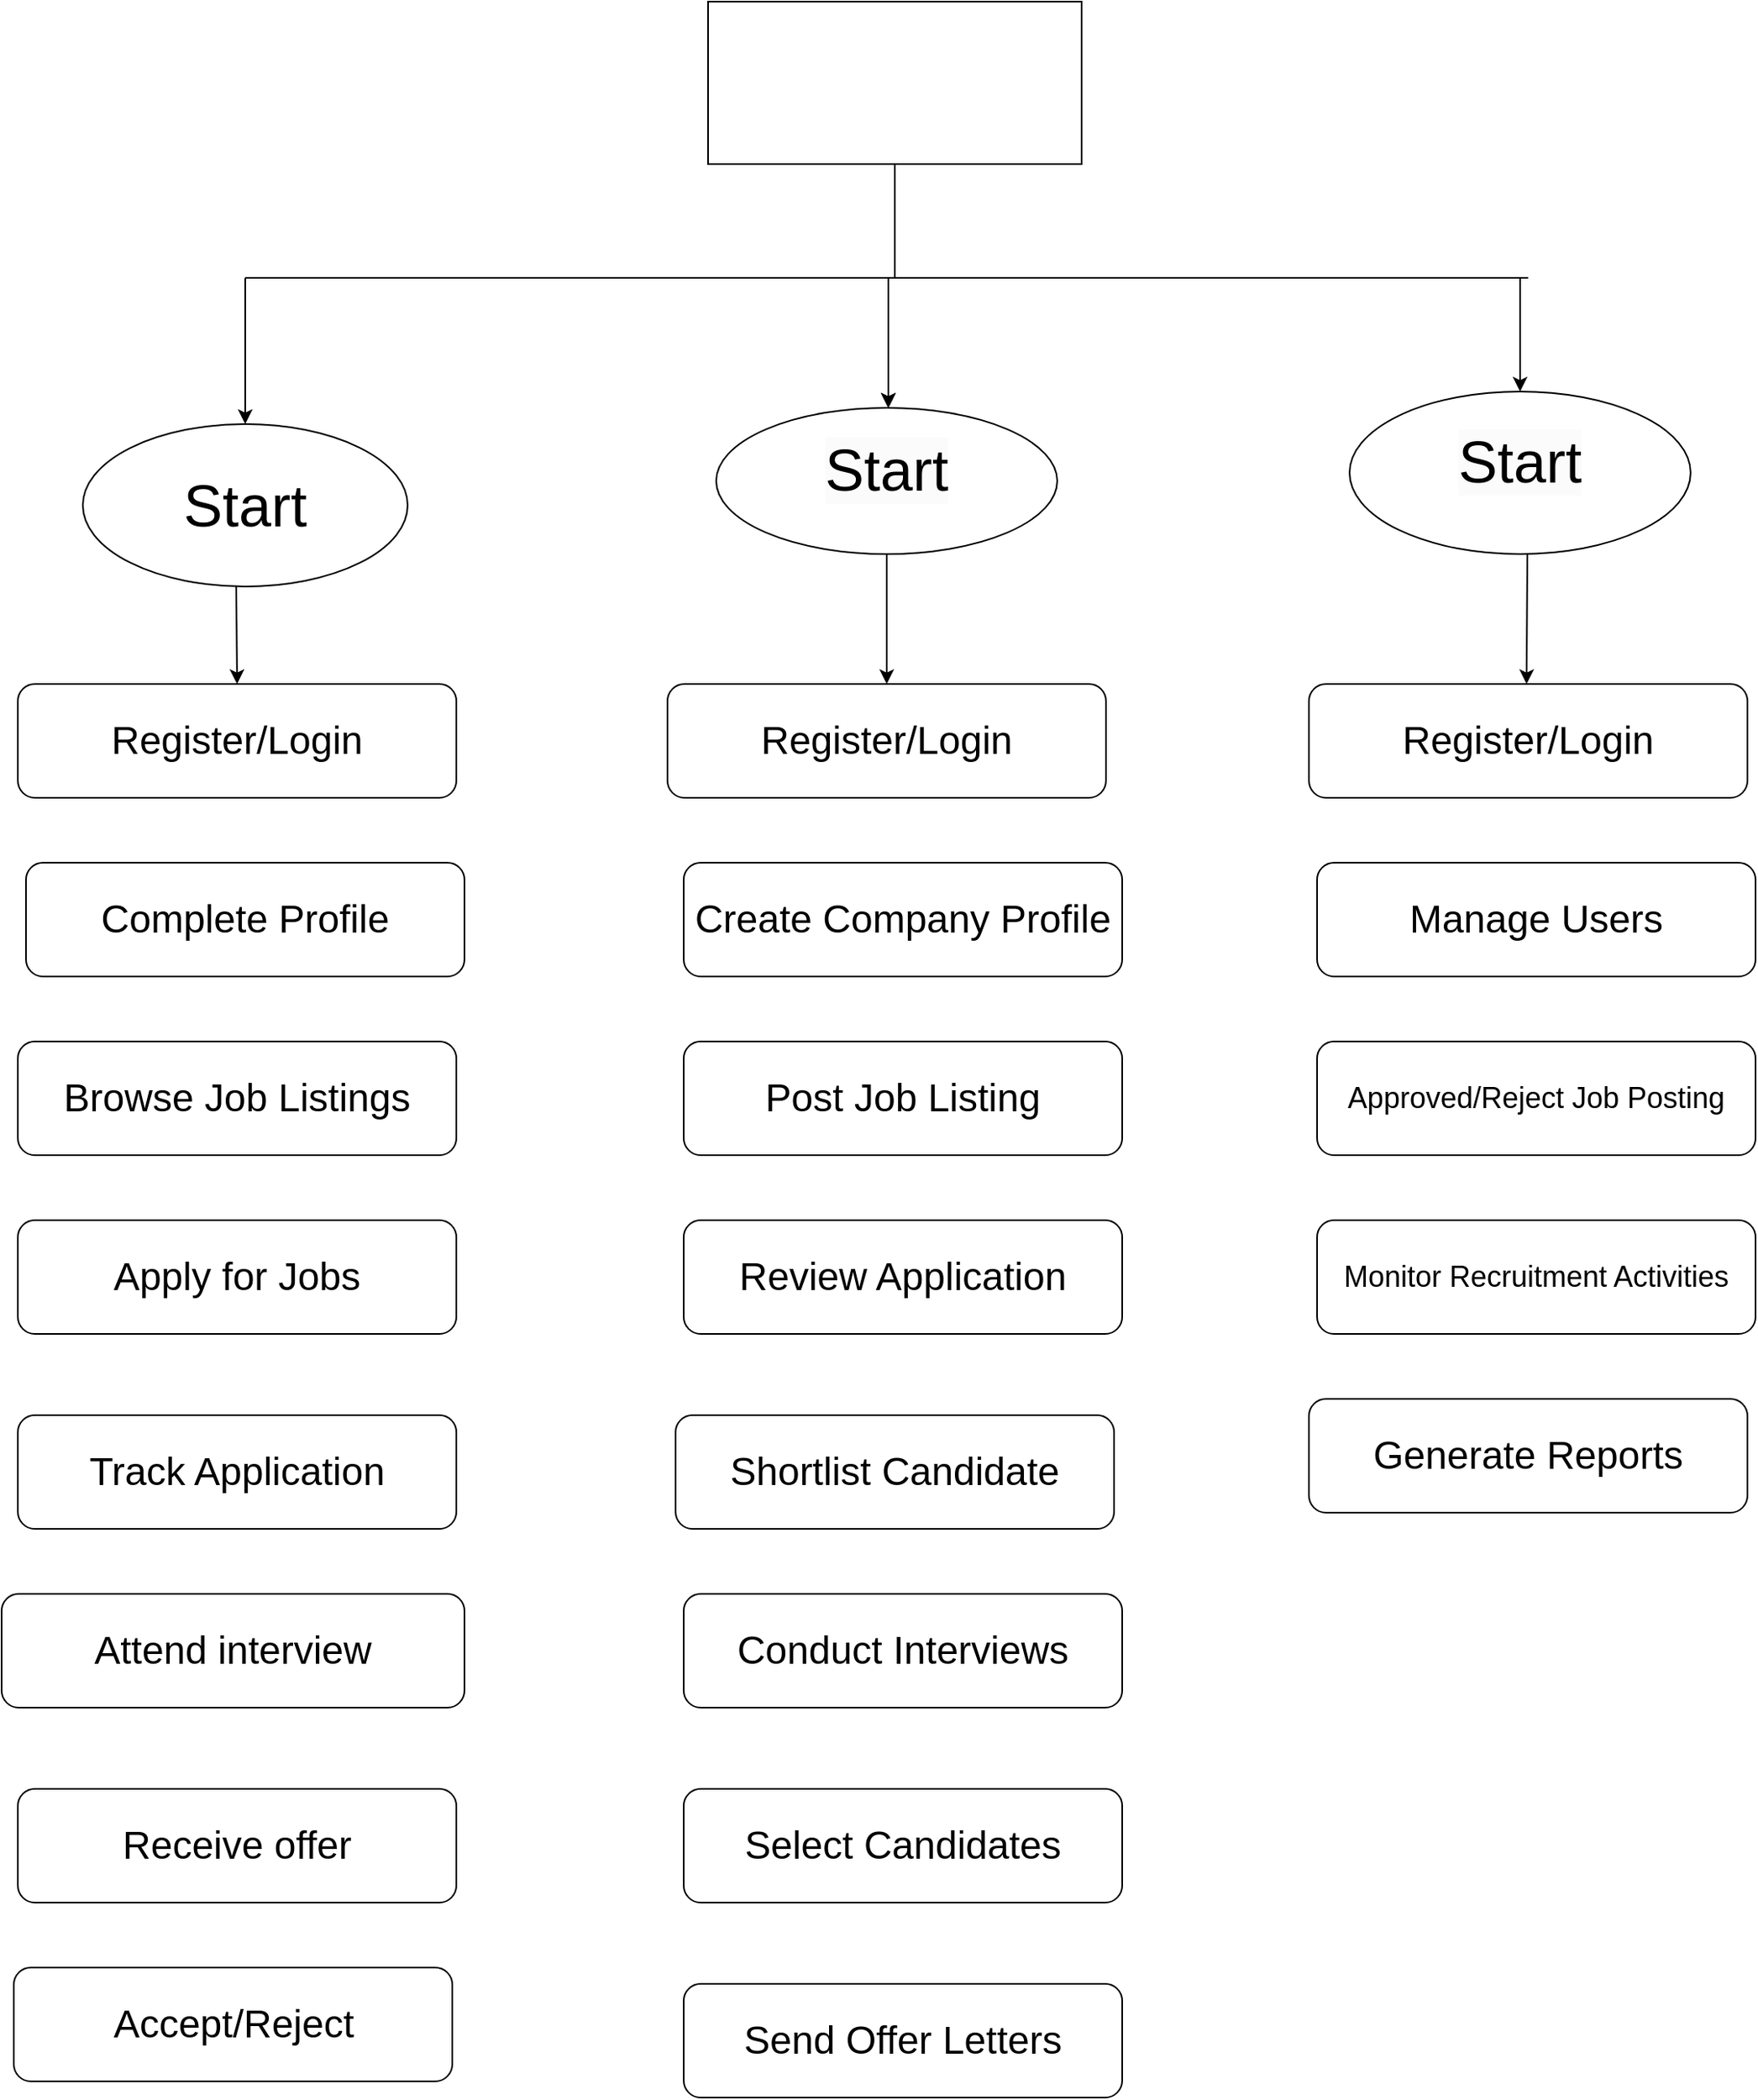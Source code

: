 <mxfile version="26.0.14">
  <diagram name="Page-1" id="efa7a0a1-bf9b-a30e-e6df-94a7791c09e9">
    <mxGraphModel dx="2607" dy="1418" grid="1" gridSize="10" guides="1" tooltips="1" connect="1" arrows="1" fold="1" page="1" pageScale="1" pageWidth="826" pageHeight="1169" background="none" math="0" shadow="0">
      <root>
        <mxCell id="0" />
        <mxCell id="1" parent="0" />
        <mxCell id="YutBsHjUrztrJLSxxQKj-114" value="&lt;font style=&quot;font-size: 36px;&quot;&gt;Start&lt;/font&gt;" style="ellipse;whiteSpace=wrap;html=1;" vertex="1" parent="1">
          <mxGeometry x="330" y="260" width="200" height="100" as="geometry" />
        </mxCell>
        <mxCell id="YutBsHjUrztrJLSxxQKj-115" value="" style="rounded=0;whiteSpace=wrap;html=1;" vertex="1" parent="1">
          <mxGeometry x="715" width="230" height="100" as="geometry" />
        </mxCell>
        <mxCell id="YutBsHjUrztrJLSxxQKj-116" value="&#xa;&lt;span style=&quot;color: rgb(0, 0, 0); font-family: Helvetica; font-size: 36px; font-style: normal; font-variant-ligatures: normal; font-variant-caps: normal; font-weight: 400; letter-spacing: normal; orphans: 2; text-align: center; text-indent: 0px; text-transform: none; widows: 2; word-spacing: 0px; -webkit-text-stroke-width: 0px; white-space: normal; background-color: rgb(251, 251, 251); text-decoration-thickness: initial; text-decoration-style: initial; text-decoration-color: initial; display: inline !important; float: none;&quot;&gt;Start&lt;/span&gt;&#xa;&#xa;" style="ellipse;whiteSpace=wrap;html=1;" vertex="1" parent="1">
          <mxGeometry x="720" y="250" width="210" height="90" as="geometry" />
        </mxCell>
        <mxCell id="YutBsHjUrztrJLSxxQKj-117" value="&#xa;&lt;span style=&quot;color: rgb(0, 0, 0); font-family: Helvetica; font-size: 36px; font-style: normal; font-variant-ligatures: normal; font-variant-caps: normal; font-weight: 400; letter-spacing: normal; orphans: 2; text-align: center; text-indent: 0px; text-transform: none; widows: 2; word-spacing: 0px; -webkit-text-stroke-width: 0px; white-space: normal; background-color: rgb(251, 251, 251); text-decoration-thickness: initial; text-decoration-style: initial; text-decoration-color: initial; display: inline !important; float: none;&quot;&gt;Start&lt;/span&gt;&#xa;&#xa;" style="ellipse;whiteSpace=wrap;html=1;" vertex="1" parent="1">
          <mxGeometry x="1110" y="240" width="210" height="100" as="geometry" />
        </mxCell>
        <mxCell id="YutBsHjUrztrJLSxxQKj-118" value="" style="endArrow=none;html=1;rounded=0;" edge="1" parent="1">
          <mxGeometry width="50" height="50" relative="1" as="geometry">
            <mxPoint x="430" y="170" as="sourcePoint" />
            <mxPoint x="1220" y="170" as="targetPoint" />
          </mxGeometry>
        </mxCell>
        <mxCell id="YutBsHjUrztrJLSxxQKj-119" value="" style="endArrow=classic;html=1;rounded=0;" edge="1" parent="1" target="YutBsHjUrztrJLSxxQKj-114">
          <mxGeometry width="50" height="50" relative="1" as="geometry">
            <mxPoint x="430" y="170" as="sourcePoint" />
            <mxPoint x="960" y="450" as="targetPoint" />
          </mxGeometry>
        </mxCell>
        <mxCell id="YutBsHjUrztrJLSxxQKj-120" value="" style="endArrow=classic;html=1;rounded=0;" edge="1" parent="1">
          <mxGeometry width="50" height="50" relative="1" as="geometry">
            <mxPoint x="826" y="170" as="sourcePoint" />
            <mxPoint x="826" y="250" as="targetPoint" />
          </mxGeometry>
        </mxCell>
        <mxCell id="YutBsHjUrztrJLSxxQKj-121" value="" style="endArrow=classic;html=1;rounded=0;" edge="1" parent="1">
          <mxGeometry width="50" height="50" relative="1" as="geometry">
            <mxPoint x="826" y="170" as="sourcePoint" />
            <mxPoint x="826" y="250" as="targetPoint" />
            <Array as="points">
              <mxPoint x="826" y="220" />
            </Array>
          </mxGeometry>
        </mxCell>
        <mxCell id="YutBsHjUrztrJLSxxQKj-123" value="" style="endArrow=classic;html=1;rounded=0;" edge="1" parent="1">
          <mxGeometry width="50" height="50" relative="1" as="geometry">
            <mxPoint x="826" y="170" as="sourcePoint" />
            <mxPoint x="826" y="250" as="targetPoint" />
            <Array as="points">
              <mxPoint x="826" y="190" />
              <mxPoint x="826" y="220" />
            </Array>
          </mxGeometry>
        </mxCell>
        <mxCell id="YutBsHjUrztrJLSxxQKj-127" value="" style="endArrow=classic;html=1;rounded=0;entryX=0.5;entryY=0;entryDx=0;entryDy=0;" edge="1" parent="1" target="YutBsHjUrztrJLSxxQKj-117">
          <mxGeometry width="50" height="50" relative="1" as="geometry">
            <mxPoint x="1215" y="170" as="sourcePoint" />
            <mxPoint x="960" y="450" as="targetPoint" />
          </mxGeometry>
        </mxCell>
        <mxCell id="YutBsHjUrztrJLSxxQKj-128" value="&lt;font style=&quot;font-size: 24px;&quot;&gt;Register/Login&lt;/font&gt;" style="rounded=1;whiteSpace=wrap;html=1;" vertex="1" parent="1">
          <mxGeometry x="290" y="420" width="270" height="70" as="geometry" />
        </mxCell>
        <mxCell id="YutBsHjUrztrJLSxxQKj-129" value="&lt;font style=&quot;font-size: 24px;&quot;&gt;Complete Profile&lt;/font&gt;" style="rounded=1;whiteSpace=wrap;html=1;" vertex="1" parent="1">
          <mxGeometry x="295" y="530" width="270" height="70" as="geometry" />
        </mxCell>
        <mxCell id="YutBsHjUrztrJLSxxQKj-130" value="&lt;font style=&quot;font-size: 24px;&quot;&gt;Browse Job Listings&lt;/font&gt;" style="rounded=1;whiteSpace=wrap;html=1;" vertex="1" parent="1">
          <mxGeometry x="290" y="640" width="270" height="70" as="geometry" />
        </mxCell>
        <mxCell id="YutBsHjUrztrJLSxxQKj-131" value="&lt;font style=&quot;font-size: 24px;&quot;&gt;Apply for Jobs&lt;/font&gt;" style="rounded=1;whiteSpace=wrap;html=1;" vertex="1" parent="1">
          <mxGeometry x="290" y="750" width="270" height="70" as="geometry" />
        </mxCell>
        <mxCell id="YutBsHjUrztrJLSxxQKj-132" value="&lt;font style=&quot;font-size: 24px;&quot;&gt;Track Application&lt;/font&gt;" style="rounded=1;whiteSpace=wrap;html=1;" vertex="1" parent="1">
          <mxGeometry x="290" y="870" width="270" height="70" as="geometry" />
        </mxCell>
        <mxCell id="YutBsHjUrztrJLSxxQKj-133" value="&lt;font style=&quot;font-size: 24px;&quot;&gt;Attend interview&lt;/font&gt;" style="rounded=1;whiteSpace=wrap;html=1;" vertex="1" parent="1">
          <mxGeometry x="280" y="980" width="285" height="70" as="geometry" />
        </mxCell>
        <mxCell id="YutBsHjUrztrJLSxxQKj-134" value="&lt;font style=&quot;font-size: 24px;&quot;&gt;Receive offer&lt;/font&gt;" style="rounded=1;whiteSpace=wrap;html=1;" vertex="1" parent="1">
          <mxGeometry x="290" y="1100" width="270" height="70" as="geometry" />
        </mxCell>
        <mxCell id="YutBsHjUrztrJLSxxQKj-135" value="&lt;font style=&quot;font-size: 24px;&quot;&gt;Accept/Reject&lt;/font&gt;" style="rounded=1;whiteSpace=wrap;html=1;" vertex="1" parent="1">
          <mxGeometry x="287.5" y="1210" width="270" height="70" as="geometry" />
        </mxCell>
        <mxCell id="YutBsHjUrztrJLSxxQKj-136" value="&lt;span style=&quot;font-size: 24px;&quot;&gt;Register/Login&lt;/span&gt;" style="rounded=1;whiteSpace=wrap;html=1;" vertex="1" parent="1">
          <mxGeometry x="1085" y="420" width="270" height="70" as="geometry" />
        </mxCell>
        <mxCell id="YutBsHjUrztrJLSxxQKj-137" value="&lt;font style=&quot;font-size: 18px;&quot;&gt;Approved/Reject Job Posting&lt;/font&gt;" style="rounded=1;whiteSpace=wrap;html=1;" vertex="1" parent="1">
          <mxGeometry x="1090" y="640" width="270" height="70" as="geometry" />
        </mxCell>
        <mxCell id="YutBsHjUrztrJLSxxQKj-138" value="&lt;font style=&quot;font-size: 24px;&quot;&gt;Manage Users&lt;/font&gt;" style="rounded=1;whiteSpace=wrap;html=1;" vertex="1" parent="1">
          <mxGeometry x="1090" y="530" width="270" height="70" as="geometry" />
        </mxCell>
        <mxCell id="YutBsHjUrztrJLSxxQKj-139" value="&lt;font style=&quot;font-size: 24px;&quot;&gt;Select Candidates&lt;/font&gt;" style="rounded=1;whiteSpace=wrap;html=1;" vertex="1" parent="1">
          <mxGeometry x="700" y="1100" width="270" height="70" as="geometry" />
        </mxCell>
        <mxCell id="YutBsHjUrztrJLSxxQKj-140" value="&lt;font style=&quot;font-size: 18px;&quot;&gt;Monitor Recruitment Activities&lt;/font&gt;" style="rounded=1;whiteSpace=wrap;html=1;" vertex="1" parent="1">
          <mxGeometry x="1090" y="750" width="270" height="70" as="geometry" />
        </mxCell>
        <mxCell id="YutBsHjUrztrJLSxxQKj-141" value="&lt;font style=&quot;font-size: 24px;&quot;&gt;Generate Reports&lt;/font&gt;" style="rounded=1;whiteSpace=wrap;html=1;" vertex="1" parent="1">
          <mxGeometry x="1085" y="860" width="270" height="70" as="geometry" />
        </mxCell>
        <mxCell id="YutBsHjUrztrJLSxxQKj-144" value="&lt;span style=&quot;font-size: 24px;&quot;&gt;Register/Login&lt;/span&gt;" style="rounded=1;whiteSpace=wrap;html=1;" vertex="1" parent="1">
          <mxGeometry x="690" y="420" width="270" height="70" as="geometry" />
        </mxCell>
        <mxCell id="YutBsHjUrztrJLSxxQKj-145" value="&lt;font style=&quot;font-size: 24px;&quot;&gt;Create Company Profile&lt;/font&gt;" style="rounded=1;whiteSpace=wrap;html=1;" vertex="1" parent="1">
          <mxGeometry x="700" y="530" width="270" height="70" as="geometry" />
        </mxCell>
        <mxCell id="YutBsHjUrztrJLSxxQKj-147" value="&lt;font style=&quot;font-size: 24px;&quot;&gt;Post Job Listing&lt;/font&gt;" style="rounded=1;whiteSpace=wrap;html=1;" vertex="1" parent="1">
          <mxGeometry x="700" y="640" width="270" height="70" as="geometry" />
        </mxCell>
        <mxCell id="YutBsHjUrztrJLSxxQKj-148" value="&lt;font style=&quot;font-size: 24px;&quot;&gt;Review Application&lt;/font&gt;" style="rounded=1;whiteSpace=wrap;html=1;" vertex="1" parent="1">
          <mxGeometry x="700" y="750" width="270" height="70" as="geometry" />
        </mxCell>
        <mxCell id="YutBsHjUrztrJLSxxQKj-149" value="&lt;font style=&quot;font-size: 24px;&quot;&gt;Shortlist Candidate&lt;/font&gt;" style="rounded=1;whiteSpace=wrap;html=1;" vertex="1" parent="1">
          <mxGeometry x="695" y="870" width="270" height="70" as="geometry" />
        </mxCell>
        <mxCell id="YutBsHjUrztrJLSxxQKj-150" value="&lt;font style=&quot;font-size: 24px;&quot;&gt;Conduct Interviews&lt;/font&gt;" style="rounded=1;whiteSpace=wrap;html=1;" vertex="1" parent="1">
          <mxGeometry x="700" y="980" width="270" height="70" as="geometry" />
        </mxCell>
        <mxCell id="YutBsHjUrztrJLSxxQKj-151" value="&lt;font style=&quot;font-size: 24px;&quot;&gt;Send Offer Letters&lt;/font&gt;" style="rounded=1;whiteSpace=wrap;html=1;" vertex="1" parent="1">
          <mxGeometry x="700" y="1220" width="270" height="70" as="geometry" />
        </mxCell>
        <mxCell id="YutBsHjUrztrJLSxxQKj-152" value="" style="endArrow=none;html=1;rounded=0;exitX=0.5;exitY=1;exitDx=0;exitDy=0;" edge="1" parent="1" source="YutBsHjUrztrJLSxxQKj-115">
          <mxGeometry width="50" height="50" relative="1" as="geometry">
            <mxPoint x="910" y="720" as="sourcePoint" />
            <mxPoint x="830" y="170" as="targetPoint" />
            <Array as="points">
              <mxPoint x="830" y="140" />
            </Array>
          </mxGeometry>
        </mxCell>
        <mxCell id="YutBsHjUrztrJLSxxQKj-153" value="" style="endArrow=classic;html=1;rounded=0;entryX=0.5;entryY=0;entryDx=0;entryDy=0;" edge="1" parent="1" target="YutBsHjUrztrJLSxxQKj-128">
          <mxGeometry width="50" height="50" relative="1" as="geometry">
            <mxPoint x="424.47" y="360" as="sourcePoint" />
            <mxPoint x="424.47" y="450" as="targetPoint" />
          </mxGeometry>
        </mxCell>
        <mxCell id="YutBsHjUrztrJLSxxQKj-154" value="" style="endArrow=classic;html=1;rounded=0;entryX=0.5;entryY=0;entryDx=0;entryDy=0;" edge="1" parent="1" target="YutBsHjUrztrJLSxxQKj-144">
          <mxGeometry width="50" height="50" relative="1" as="geometry">
            <mxPoint x="825" y="340" as="sourcePoint" />
            <mxPoint x="830" y="410" as="targetPoint" />
          </mxGeometry>
        </mxCell>
        <mxCell id="YutBsHjUrztrJLSxxQKj-155" value="" style="endArrow=classic;html=1;rounded=0;" edge="1" parent="1">
          <mxGeometry width="50" height="50" relative="1" as="geometry">
            <mxPoint x="1219.47" y="340" as="sourcePoint" />
            <mxPoint x="1219" y="420" as="targetPoint" />
          </mxGeometry>
        </mxCell>
      </root>
    </mxGraphModel>
  </diagram>
</mxfile>
